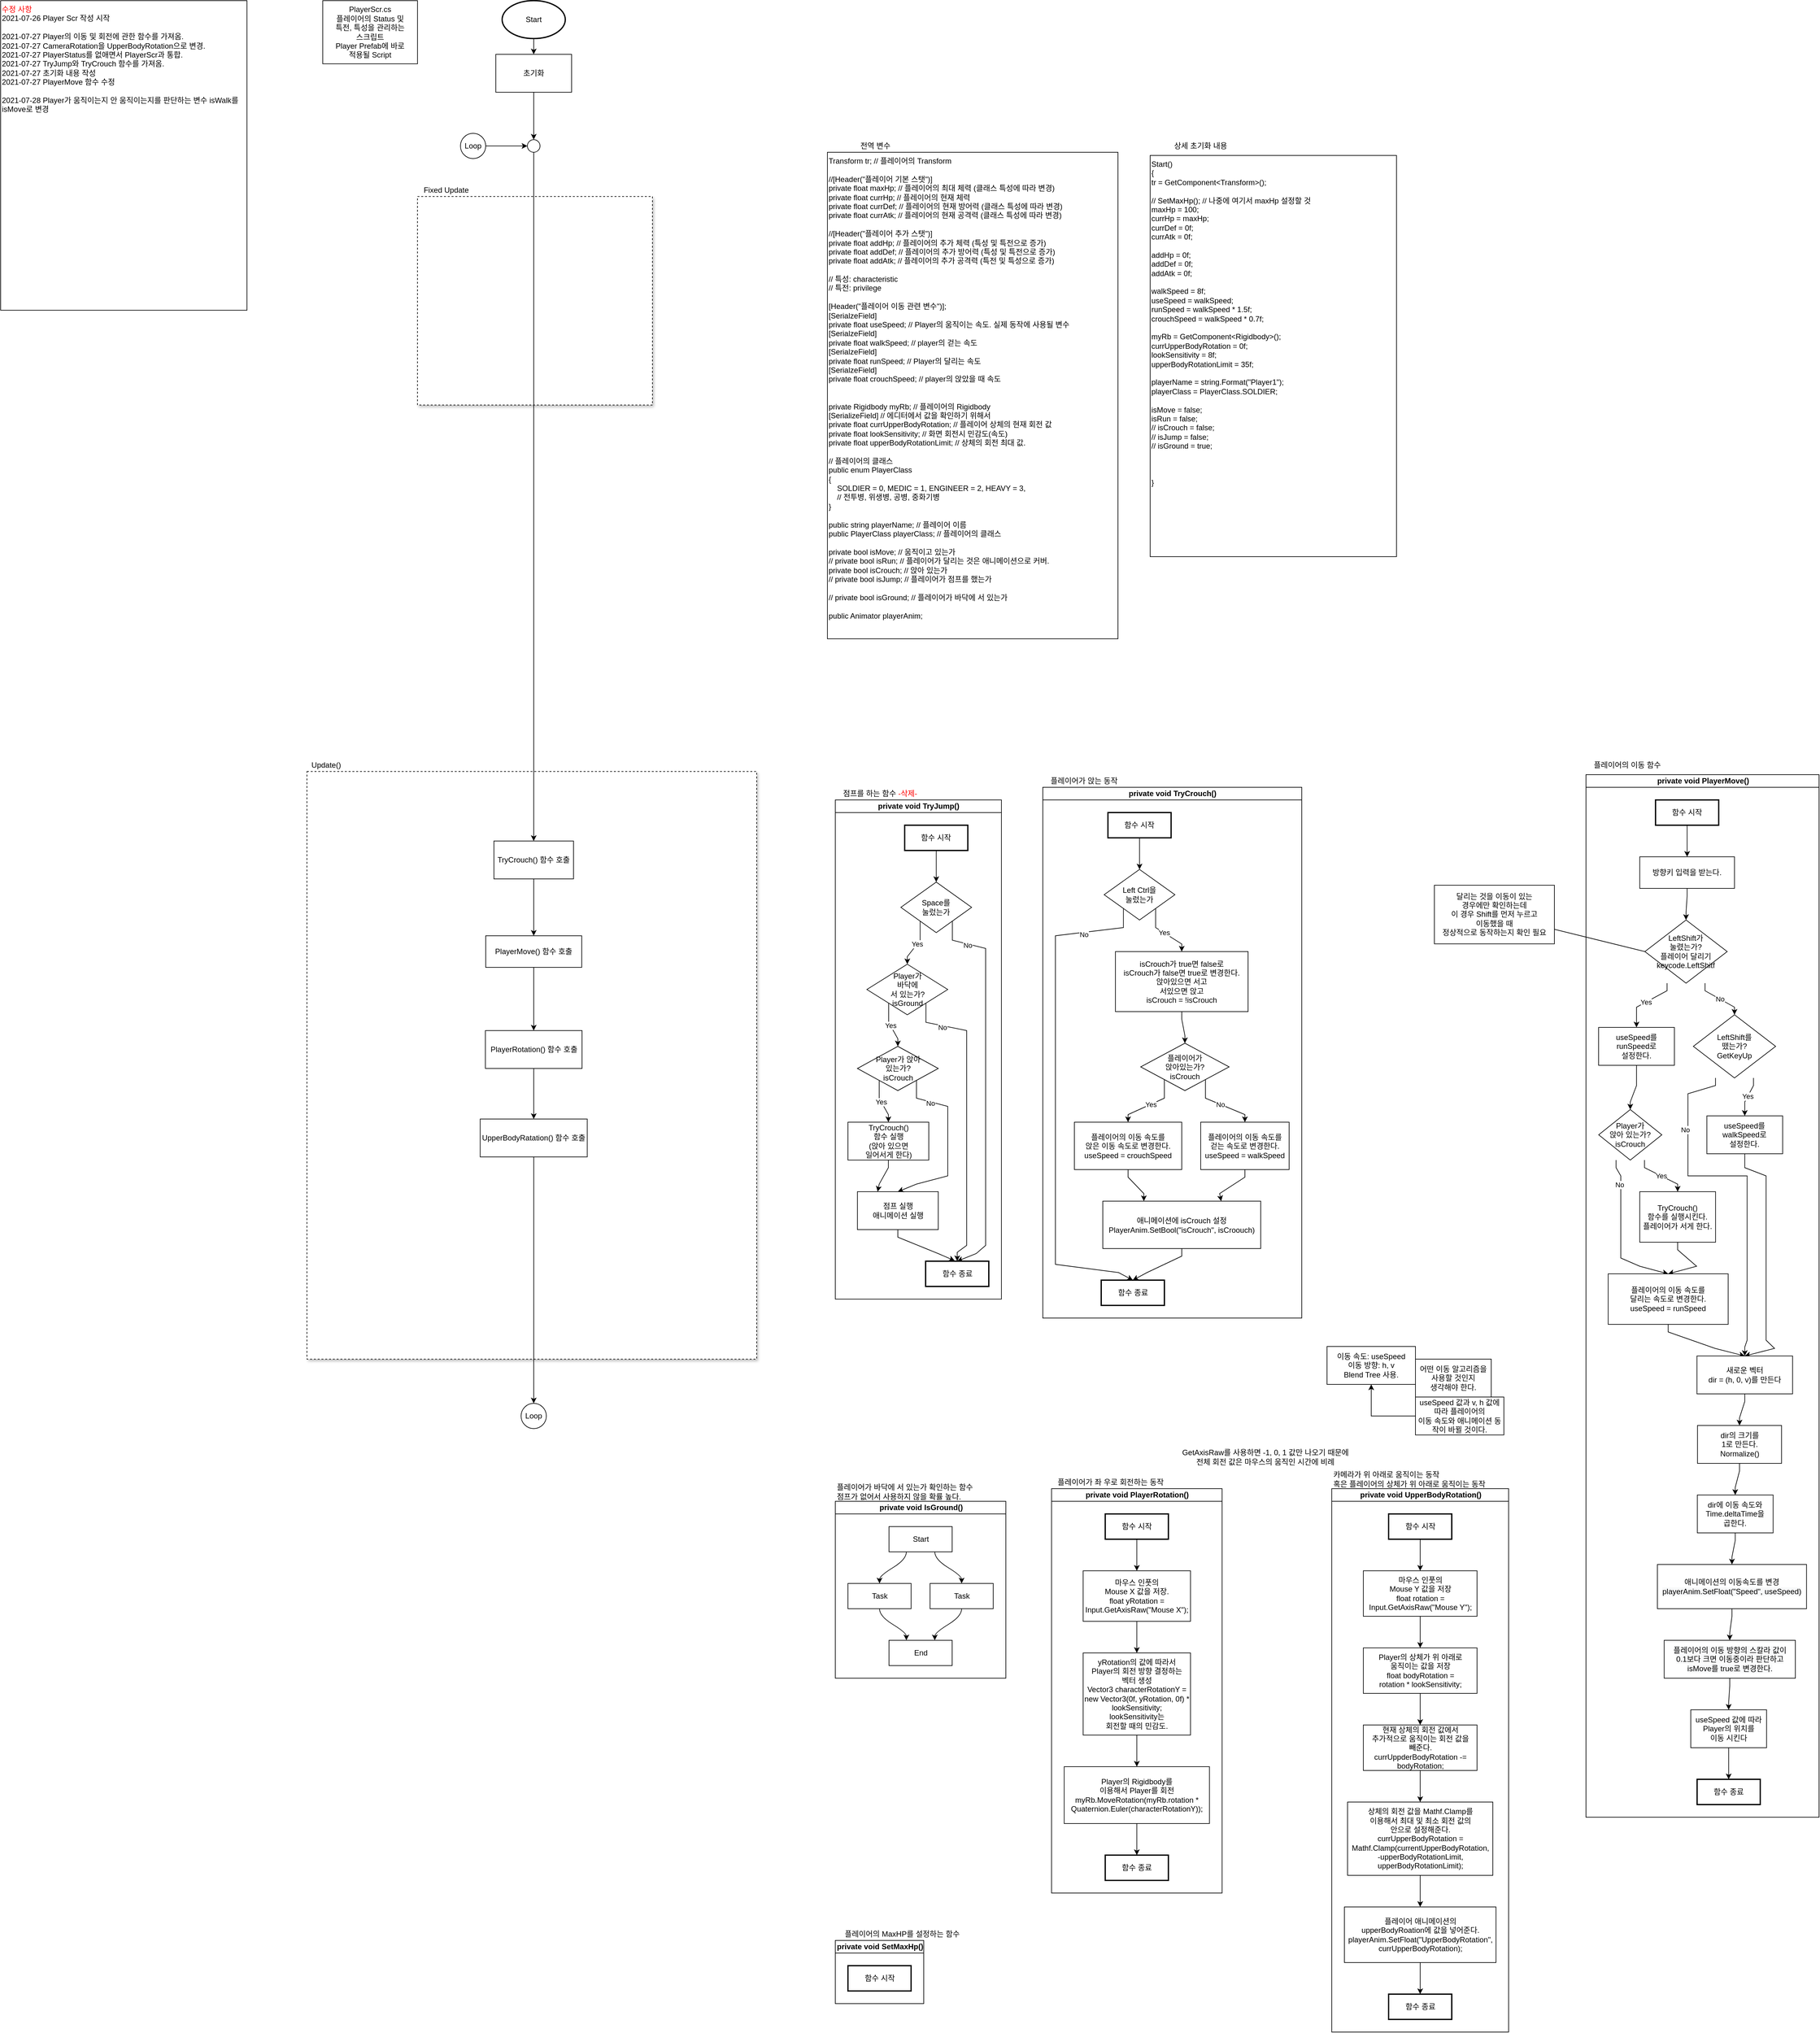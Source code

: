<mxfile version="13.9.9" type="device"><diagram id="V0F2KRrK1Pfkh-RjJhN5" name="페이지-1"><mxGraphModel dx="1732" dy="672" grid="1" gridSize="10" guides="1" tooltips="1" connect="1" arrows="1" fold="1" page="1" pageScale="1" pageWidth="827" pageHeight="1169" math="0" shadow="0"><root><mxCell id="0"/><mxCell id="1" parent="0"/><mxCell id="7qZHtQeG11-7zBUPtAtL-14" value="" style="rounded=0;whiteSpace=wrap;html=1;shadow=1;fontFamily=Helvetica;dashed=1;" parent="1" vertex="1"><mxGeometry x="55" y="1250" width="712" height="930" as="geometry"/></mxCell><mxCell id="7qZHtQeG11-7zBUPtAtL-5" value="" style="rounded=0;whiteSpace=wrap;html=1;fontFamily=Helvetica;dashed=1;shadow=1;" parent="1" vertex="1"><mxGeometry x="230" y="340" width="372" height="330" as="geometry"/></mxCell><mxCell id="lB25bxZqyWeQpfFWxxOu-1" value="" style="edgeStyle=orthogonalEdgeStyle;rounded=0;orthogonalLoop=1;jettySize=auto;html=1;" parent="1" source="lB25bxZqyWeQpfFWxxOu-2" target="lB25bxZqyWeQpfFWxxOu-3" edge="1"><mxGeometry relative="1" as="geometry"/></mxCell><mxCell id="lB25bxZqyWeQpfFWxxOu-2" value="Start" style="strokeWidth=2;html=1;shape=mxgraph.flowchart.start_1;whiteSpace=wrap;" parent="1" vertex="1"><mxGeometry x="364" y="30" width="100" height="60" as="geometry"/></mxCell><mxCell id="7qZHtQeG11-7zBUPtAtL-8" value="" style="edgeStyle=orthogonalEdgeStyle;rounded=0;orthogonalLoop=1;jettySize=auto;html=1;fontFamily=Helvetica;" parent="1" source="lB25bxZqyWeQpfFWxxOu-3" target="7qZHtQeG11-7zBUPtAtL-7" edge="1"><mxGeometry relative="1" as="geometry"/></mxCell><mxCell id="lB25bxZqyWeQpfFWxxOu-3" value="초기화" style="rounded=0;whiteSpace=wrap;html=1;" parent="1" vertex="1"><mxGeometry x="354" y="115" width="120" height="60" as="geometry"/></mxCell><mxCell id="lB25bxZqyWeQpfFWxxOu-4" value="PlayerScr.cs&lt;br&gt;플레이어의 Status 및&lt;br&gt;특전, 특성을 관리하는&lt;br&gt;스크립트&lt;br&gt;Player Prefab에 바로&lt;br&gt;적용될 Script" style="rounded=0;whiteSpace=wrap;html=1;" parent="1" vertex="1"><mxGeometry x="80" y="30" width="150" height="100" as="geometry"/></mxCell><mxCell id="lB25bxZqyWeQpfFWxxOu-6" value="&lt;span style=&quot;font-family: &amp;#34;helvetica&amp;#34;&quot;&gt;Transform tr; // 플레이어의 Transform&lt;br&gt;&lt;br&gt;//[Header(&quot;플레이어 기본 스탯&quot;)]&lt;/span&gt;&lt;br style=&quot;font-family: &amp;#34;helvetica&amp;#34;&quot;&gt;&lt;span style=&quot;font-family: &amp;#34;helvetica&amp;#34;&quot;&gt;private float maxHp; // 플레이어의 최대 체력 (클래스 특성에 따라 변경)&lt;/span&gt;&lt;br style=&quot;font-family: &amp;#34;helvetica&amp;#34;&quot;&gt;&lt;span style=&quot;font-family: &amp;#34;helvetica&amp;#34;&quot;&gt;private float currHp; // 플레이어의 현재 체력&lt;/span&gt;&lt;br style=&quot;font-family: &amp;#34;helvetica&amp;#34;&quot;&gt;&lt;span style=&quot;font-family: &amp;#34;helvetica&amp;#34;&quot;&gt;private float currDef; // 플레이어의 현재 방어력 (클래스 특성에 따라 변경)&lt;/span&gt;&lt;br style=&quot;font-family: &amp;#34;helvetica&amp;#34;&quot;&gt;&lt;span style=&quot;font-family: &amp;#34;helvetica&amp;#34;&quot;&gt;private float currAtk; // 플레이어의 현재 공격력 (클래스 특성에 따라 변경)&lt;/span&gt;&lt;br style=&quot;font-family: &amp;#34;helvetica&amp;#34;&quot;&gt;&lt;br&gt;//[Header(&quot;플레이어 추가 스탯&quot;)]&lt;br&gt;private float addHp; // 플레이어의 추가 체력 (특성 및 특전으로 증가)&lt;br&gt;private float addDef; // 플레이어의 추가 방어력 (특성 및 특전으로 증가)&lt;br&gt;private float addAtk; // 플레이어의 추가 공격력 (특전 및 특성으로 증가)&lt;br&gt;&lt;br&gt;// 특성: characteristic&lt;br&gt;// 특전: privilege&lt;br&gt;&lt;br&gt;[Header(&quot;플레이어 이동 관련 변수&quot;)];&lt;br&gt;[SerialzeField]&lt;br&gt;private float useSpeed; // Player의 움직이는 속도. 실제 동작에 사용될 변수&lt;br&gt;[SerialzeField]&lt;br&gt;private float walkSpeed; // player의 걷는 속도&lt;br&gt;[SerialzeField]&lt;br&gt;private float runSpeed; // Player의 달리는 속도&lt;br&gt;[SerialzeField]&lt;br&gt;private float crouchSpeed; // player의 앉았을 때 속도&lt;br&gt;&lt;br&gt;&lt;br&gt;private Rigidbody myRb; // 플레이어의 Rigidbody&lt;br&gt;[SerializeField] // 에디터에서 값을 확인하기 위해서&lt;br&gt;private float currUpperBodyRotation; // 플레이어 상체의 현재&amp;nbsp;회전 값&lt;br&gt;private float lookSensitivity; // 화면 회전시 민감도(속도)&lt;br&gt;&lt;span style=&quot;text-align: center&quot;&gt;private float upperBodyRotationLimit; // 상체의 회전 최대 값.&lt;/span&gt;&lt;br&gt;&lt;br&gt;// 플레이어의 클래스&lt;br&gt;public enum PlayerClass&lt;br&gt;{&lt;br&gt;&amp;nbsp; &amp;nbsp; SOLDIER = 0, MEDIC = 1, ENGINEER = 2, HEAVY = 3,&lt;br&gt;&amp;nbsp; &amp;nbsp; // 전투병, 위생병, 공병, 중화기병&lt;br&gt;}&lt;br&gt;&lt;br&gt;public string playerName; // 플레이어 이름&lt;br&gt;public PlayerClass playerClass; // 플레이어의 클래스&lt;br&gt;&lt;br&gt;private bool isMove; // 움직이고 있는가&lt;br&gt;// private bool isRun; // 플레이어가 달리는 것은 애니메이션으로 커버.&lt;br&gt;private bool isCrouch; // 앉아 있는가&lt;br&gt;// private bool isJump; // 플레이어가 점프를 했는가&lt;br&gt;&lt;br&gt;// private bool isGround; // 플레이어가 바닥에 서 있는가&lt;br&gt;&lt;br&gt;public Animator playerAnim;" style="rounded=0;whiteSpace=wrap;html=1;align=left;verticalAlign=top;" parent="1" vertex="1"><mxGeometry x="879" y="270" width="460" height="770" as="geometry"/></mxCell><mxCell id="lB25bxZqyWeQpfFWxxOu-7" value="전역 변수" style="text;html=1;strokeColor=none;fillColor=none;align=center;verticalAlign=middle;whiteSpace=wrap;rounded=0;" parent="1" vertex="1"><mxGeometry x="880" y="250" width="150" height="20" as="geometry"/></mxCell><mxCell id="lB25bxZqyWeQpfFWxxOu-8" value="Start()&lt;br&gt;{&lt;br&gt;tr = GetComponent&amp;lt;Transform&amp;gt;();&lt;br&gt;&lt;br&gt;// SetMaxHp(); // 나중에 여기서 maxHp 설정할 것&lt;br&gt;maxHp = 100;&lt;br&gt;currHp = maxHp;&lt;br&gt;currDef = 0f;&lt;br&gt;currAtk = 0f;&lt;br&gt;&lt;br&gt;addHp = 0f;&lt;br&gt;addDef = 0f;&lt;br&gt;addAtk = 0f;&lt;br&gt;&lt;br&gt;walkSpeed = 8f;&lt;br&gt;useSpeed = walkSpeed;&lt;br&gt;runSpeed = walkSpeed * 1.5f;&lt;br&gt;crouchSpeed = walkSpeed * 0.7f;&lt;br&gt;&lt;br&gt;myRb = GetComponent&amp;lt;Rigidbody&amp;gt;();&lt;br&gt;currUpperBodyRotation = 0f;&lt;br&gt;lookSensitivity = 8f;&lt;br&gt;upperBodyRotationLimit = 35f;&lt;br&gt;&lt;br&gt;playerName = string.Format(&quot;Player1&quot;);&lt;br&gt;playerClass = PlayerClass.SOLDIER;&lt;br&gt;&lt;br&gt;isMove = false;&lt;br&gt;isRun = false;&lt;br&gt;// isCrouch = false;&lt;br&gt;// isJump = false;&lt;br&gt;// isGround = true;&lt;br&gt;&lt;br&gt;&lt;br&gt;&lt;br&gt;}" style="rounded=0;whiteSpace=wrap;html=1;align=left;verticalAlign=top;" parent="1" vertex="1"><mxGeometry x="1390" y="275" width="390" height="635" as="geometry"/></mxCell><mxCell id="lB25bxZqyWeQpfFWxxOu-9" value="상세 초기화 내용" style="text;html=1;strokeColor=none;fillColor=none;align=center;verticalAlign=middle;whiteSpace=wrap;rounded=0;" parent="1" vertex="1"><mxGeometry x="1390" y="250" width="160" height="20" as="geometry"/></mxCell><mxCell id="gIxmjfL-Lif10dy3qZAR-3" value="private void PlayerMove()" style="swimlane;html=1;startSize=20;horizontal=1;childLayout=flowLayout;flowOrientation=north;resizable=0;interRankCellSpacing=50;containerType=tree;shadow=0;" parent="1" vertex="1"><mxGeometry x="2080" y="1255" width="369" height="1650" as="geometry"/></mxCell><mxCell id="3bIdBb9hjemFx2wWvx5p-3" style="edgeStyle=orthogonalEdgeStyle;rounded=0;orthogonalLoop=1;jettySize=auto;html=1;entryX=0.5;entryY=0;entryDx=0;entryDy=0;noEdgeStyle=1;orthogonal=1;" edge="1" parent="gIxmjfL-Lif10dy3qZAR-3" source="gIxmjfL-Lif10dy3qZAR-5" target="3bIdBb9hjemFx2wWvx5p-4"><mxGeometry relative="1" as="geometry"><Array as="points"><mxPoint x="160.13" y="92"/><mxPoint x="160.13" y="118"/></Array></mxGeometry></mxCell><mxCell id="gIxmjfL-Lif10dy3qZAR-5" value="함수 시작" style="strokeWidth=2;whiteSpace=wrap;html=1;" parent="gIxmjfL-Lif10dy3qZAR-3" vertex="1"><mxGeometry x="110.13" y="40" width="100" height="40" as="geometry"/></mxCell><mxCell id="gIxmjfL-Lif10dy3qZAR-10" value="LeftShift가&lt;br&gt;눌렸는가?&lt;br&gt;플레이어 달리기&lt;br&gt;keycode.LeftShitf" style="html=1;shape=mxgraph.flowchart.decision;whiteSpace=wrap;align=center;" parent="gIxmjfL-Lif10dy3qZAR-3" vertex="1"><mxGeometry x="93.29" y="230" width="130.26" height="100" as="geometry"/></mxCell><mxCell id="gIxmjfL-Lif10dy3qZAR-15" style="edgeStyle=orthogonalEdgeStyle;rounded=0;orthogonalLoop=1;jettySize=auto;html=1;entryX=0.5;entryY=0;entryDx=0;entryDy=0;noEdgeStyle=1;orthogonal=1;" parent="gIxmjfL-Lif10dy3qZAR-3" source="gIxmjfL-Lif10dy3qZAR-16" target="gIxmjfL-Lif10dy3qZAR-17" edge="1"><mxGeometry relative="1" as="geometry"><Array as="points"><mxPoint x="225.906" y="1552"/><mxPoint x="225.906" y="1578"/></Array></mxGeometry></mxCell><mxCell id="gIxmjfL-Lif10dy3qZAR-16" value="useSpeed 값에 따라&lt;br&gt;Player의 위치를&lt;br&gt;이동 시킨다" style="rounded=0;whiteSpace=wrap;html=1;align=center;" parent="gIxmjfL-Lif10dy3qZAR-3" vertex="1"><mxGeometry x="165.906" y="1480" width="120" height="60" as="geometry"/></mxCell><mxCell id="gIxmjfL-Lif10dy3qZAR-17" value="함수 종료" style="strokeWidth=2;whiteSpace=wrap;html=1;" parent="gIxmjfL-Lif10dy3qZAR-3" vertex="1"><mxGeometry x="175.906" y="1590" width="100" height="40" as="geometry"/></mxCell><mxCell id="gIxmjfL-Lif10dy3qZAR-18" value="Yes" style="edgeStyle=orthogonalEdgeStyle;rounded=0;orthogonalLoop=1;jettySize=auto;html=1;entryX=0.5;entryY=0;entryDx=0;entryDy=0;noEdgeStyle=1;orthogonal=1;" parent="gIxmjfL-Lif10dy3qZAR-3" source="gIxmjfL-Lif10dy3qZAR-10" target="7qZHtQeG11-7zBUPtAtL-89" edge="1"><mxGeometry relative="1" as="geometry"><mxPoint x="4278.561" y="5965" as="sourcePoint"/><Array as="points"><mxPoint x="128.355" y="342"/><mxPoint x="80" y="368"/></Array></mxGeometry></mxCell><mxCell id="gIxmjfL-Lif10dy3qZAR-19" value="No" style="edgeStyle=orthogonalEdgeStyle;rounded=0;orthogonalLoop=1;jettySize=auto;html=1;entryX=0.5;entryY=0;entryDx=0;entryDy=0;noEdgeStyle=1;orthogonal=1;" parent="gIxmjfL-Lif10dy3qZAR-3" source="gIxmjfL-Lif10dy3qZAR-20" target="gIxmjfL-Lif10dy3qZAR-25" edge="1"><mxGeometry x="-0.648" y="-2" relative="1" as="geometry"><Array as="points"><mxPoint x="47.63" y="622"/><mxPoint x="55.13" y="635"/><mxPoint x="55.13" y="765"/><mxPoint x="85.13" y="778"/></Array><mxPoint as="offset"/></mxGeometry></mxCell><mxCell id="gIxmjfL-Lif10dy3qZAR-20" value="Player가&lt;br&gt;앉아 있는가?&lt;br&gt;isCrouch" style="html=1;shape=mxgraph.flowchart.decision;whiteSpace=wrap;align=center;" parent="gIxmjfL-Lif10dy3qZAR-3" vertex="1"><mxGeometry x="20.13" y="530" width="100" height="80" as="geometry"/></mxCell><mxCell id="gIxmjfL-Lif10dy3qZAR-21" value="Yes" style="edgeStyle=orthogonalEdgeStyle;rounded=0;orthogonalLoop=1;jettySize=auto;html=1;entryX=0.5;entryY=0;entryDx=0;entryDy=0;entryPerimeter=0;noEdgeStyle=1;orthogonal=1;" parent="gIxmjfL-Lif10dy3qZAR-3" source="gIxmjfL-Lif10dy3qZAR-20" target="gIxmjfL-Lif10dy3qZAR-23" edge="1"><mxGeometry relative="1" as="geometry"><mxPoint x="4303.561" y="6015" as="sourcePoint"/><Array as="points"><mxPoint x="92.63" y="622"/><mxPoint x="145.13" y="648"/></Array></mxGeometry></mxCell><mxCell id="gIxmjfL-Lif10dy3qZAR-22" style="edgeStyle=orthogonalEdgeStyle;rounded=0;orthogonalLoop=1;jettySize=auto;html=1;entryX=0.5;entryY=0;entryDx=0;entryDy=0;noEdgeStyle=1;orthogonal=1;" parent="gIxmjfL-Lif10dy3qZAR-3" source="gIxmjfL-Lif10dy3qZAR-23" target="gIxmjfL-Lif10dy3qZAR-25" edge="1"><mxGeometry relative="1" as="geometry"><Array as="points"><mxPoint x="145.13" y="752"/><mxPoint x="175.13" y="778"/></Array></mxGeometry></mxCell><mxCell id="gIxmjfL-Lif10dy3qZAR-23" value="TryCrouch()&lt;br&gt;함수를 실행시킨다.&lt;br&gt;플레이어가 서게 한다." style="rounded=0;whiteSpace=wrap;html=1;fontFamily=Helvetica;fontSize=12;fontColor=#000000;align=center;strokeColor=#000000;fillColor=#ffffff;" parent="gIxmjfL-Lif10dy3qZAR-3" vertex="1"><mxGeometry x="85.13" y="660" width="120" height="80" as="geometry"/></mxCell><mxCell id="gIxmjfL-Lif10dy3qZAR-24" style="edgeStyle=orthogonalEdgeStyle;rounded=0;orthogonalLoop=1;jettySize=auto;html=1;entryX=0.5;entryY=0;entryDx=0;entryDy=0;noEdgeStyle=1;orthogonal=1;" parent="gIxmjfL-Lif10dy3qZAR-3" source="gIxmjfL-Lif10dy3qZAR-25" target="3bIdBb9hjemFx2wWvx5p-8" edge="1"><mxGeometry relative="1" as="geometry"><Array as="points"><mxPoint x="130.13" y="882"/><mxPoint x="204.263" y="908"/></Array></mxGeometry></mxCell><mxCell id="gIxmjfL-Lif10dy3qZAR-25" value="플레이어의 이동 속도를&lt;br&gt;달리는 속도로 변경한다.&lt;br&gt;useSpeed = runSpeed" style="rounded=0;whiteSpace=wrap;html=1;fontFamily=Helvetica;fontSize=12;fontColor=#000000;align=center;strokeColor=#000000;fillColor=#ffffff;" parent="gIxmjfL-Lif10dy3qZAR-3" vertex="1"><mxGeometry x="35.13" y="790" width="190" height="80" as="geometry"/></mxCell><mxCell id="gIxmjfL-Lif10dy3qZAR-29" style="edgeStyle=orthogonalEdgeStyle;rounded=0;orthogonalLoop=1;jettySize=auto;html=1;entryX=0.5;entryY=0;entryDx=0;entryDy=0;noEdgeStyle=1;orthogonal=1;" parent="gIxmjfL-Lif10dy3qZAR-3" source="gIxmjfL-Lif10dy3qZAR-30" target="3bIdBb9hjemFx2wWvx5p-6" edge="1"><mxGeometry relative="1" as="geometry"><Array as="points"><mxPoint x="231.124" y="1332"/><mxPoint x="227.646" y="1358"/></Array></mxGeometry></mxCell><mxCell id="gIxmjfL-Lif10dy3qZAR-30" value="애니메이션의 이동속도를 변경&lt;br&gt;&lt;span style=&quot;color: rgb(0 , 0 , 0) ; font-family: &amp;#34;helvetica&amp;#34; ; font-size: 12px ; font-style: normal ; font-weight: 400 ; letter-spacing: normal ; text-align: center ; text-indent: 0px ; text-transform: none ; word-spacing: 0px ; background-color: rgb(248 , 249 , 250) ; display: inline ; float: none&quot;&gt;playerAnim.SetFloat(&quot;Speed&quot;, useSpeed)&lt;/span&gt;" style="rounded=0;whiteSpace=wrap;html=1;fontFamily=Helvetica;fontSize=12;fontColor=#000000;align=center;strokeColor=#000000;fillColor=#ffffff;" parent="gIxmjfL-Lif10dy3qZAR-3" vertex="1"><mxGeometry x="113.064" y="1250" width="236.12" height="70" as="geometry"/></mxCell><mxCell id="7qZHtQeG11-7zBUPtAtL-90" style="edgeStyle=orthogonalEdgeStyle;rounded=0;orthogonalLoop=1;jettySize=auto;html=1;entryX=0.5;entryY=0;entryDx=0;entryDy=0;entryPerimeter=0;fontFamily=Helvetica;noEdgeStyle=1;orthogonal=1;" parent="gIxmjfL-Lif10dy3qZAR-3" source="7qZHtQeG11-7zBUPtAtL-89" target="gIxmjfL-Lif10dy3qZAR-20" edge="1"><mxGeometry relative="1" as="geometry"><Array as="points"><mxPoint x="80" y="492"/><mxPoint x="70.13" y="518"/></Array></mxGeometry></mxCell><mxCell id="7qZHtQeG11-7zBUPtAtL-89" value="useSpeed를 runSpeed로&lt;br&gt;설정한다." style="rounded=0;whiteSpace=wrap;html=1;shadow=0;fontFamily=Helvetica;align=center;" parent="gIxmjfL-Lif10dy3qZAR-3" vertex="1"><mxGeometry x="20" y="400" width="120" height="60" as="geometry"/></mxCell><mxCell id="7qZHtQeG11-7zBUPtAtL-92" value="No" style="edgeStyle=orthogonalEdgeStyle;rounded=0;orthogonalLoop=1;jettySize=auto;html=1;entryX=0.5;entryY=0;entryDx=0;entryDy=0;entryPerimeter=0;noEdgeStyle=1;orthogonal=1;" parent="gIxmjfL-Lif10dy3qZAR-3" source="gIxmjfL-Lif10dy3qZAR-10" target="7qZHtQeG11-7zBUPtAtL-93" edge="1"><mxGeometry relative="1" as="geometry"><Array as="points"><mxPoint x="188.485" y="342"/><mxPoint x="235.13" y="368"/></Array><mxPoint x="2948.125" y="3010" as="sourcePoint"/></mxGeometry></mxCell><mxCell id="7qZHtQeG11-7zBUPtAtL-97" value="No" style="edgeStyle=orthogonalEdgeStyle;rounded=0;orthogonalLoop=1;jettySize=auto;html=1;fontFamily=Helvetica;noEdgeStyle=1;orthogonal=1;entryX=0.5;entryY=0;entryDx=0;entryDy=0;" parent="gIxmjfL-Lif10dy3qZAR-3" source="7qZHtQeG11-7zBUPtAtL-93" target="3bIdBb9hjemFx2wWvx5p-8" edge="1"><mxGeometry x="-0.594" y="-4" relative="1" as="geometry"><Array as="points"><mxPoint x="205.065" y="492"/><mxPoint x="161.38" y="505"/><mxPoint x="161.38" y="635"/><mxPoint x="255.13" y="635"/><mxPoint x="255.13" y="765"/><mxPoint x="255.13" y="765"/><mxPoint x="255.13" y="895"/><mxPoint x="251.397" y="906"/></Array><mxPoint as="offset"/><mxPoint x="757.584" y="478" as="targetPoint"/></mxGeometry></mxCell><mxCell id="7qZHtQeG11-7zBUPtAtL-93" value="LeftShift를&lt;br&gt;뗐는가?&lt;br&gt;GetKeyUp" style="html=1;shape=mxgraph.flowchart.decision;whiteSpace=wrap;align=center;" parent="gIxmjfL-Lif10dy3qZAR-3" vertex="1"><mxGeometry x="170" y="380" width="130.26" height="100" as="geometry"/></mxCell><mxCell id="7qZHtQeG11-7zBUPtAtL-96" style="edgeStyle=orthogonalEdgeStyle;rounded=0;orthogonalLoop=1;jettySize=auto;html=1;entryX=0.5;entryY=0;entryDx=0;entryDy=0;fontFamily=Helvetica;noEdgeStyle=1;orthogonal=1;" parent="gIxmjfL-Lif10dy3qZAR-3" source="7qZHtQeG11-7zBUPtAtL-94" target="3bIdBb9hjemFx2wWvx5p-8" edge="1"><mxGeometry relative="1" as="geometry"><Array as="points"><mxPoint x="251.38" y="622"/><mxPoint x="285.13" y="635"/><mxPoint x="285.13" y="765"/><mxPoint x="285.13" y="765"/><mxPoint x="285.13" y="895"/><mxPoint x="298.53" y="908"/></Array></mxGeometry></mxCell><mxCell id="7qZHtQeG11-7zBUPtAtL-94" value="useSpeed를 walkSpeed로&lt;br&gt;설정한다." style="rounded=0;whiteSpace=wrap;html=1;shadow=0;fontFamily=Helvetica;align=center;" parent="gIxmjfL-Lif10dy3qZAR-3" vertex="1"><mxGeometry x="191.38" y="540" width="120" height="60" as="geometry"/></mxCell><mxCell id="7qZHtQeG11-7zBUPtAtL-95" value="Yes" style="edgeStyle=orthogonalEdgeStyle;rounded=0;orthogonalLoop=1;jettySize=auto;html=1;entryX=0.5;entryY=0;entryDx=0;entryDy=0;noEdgeStyle=1;orthogonal=1;" parent="gIxmjfL-Lif10dy3qZAR-3" source="7qZHtQeG11-7zBUPtAtL-93" target="7qZHtQeG11-7zBUPtAtL-94" edge="1"><mxGeometry relative="1" as="geometry"><Array as="points"><mxPoint x="265.195" y="492"/><mxPoint x="251.38" y="518"/></Array><mxPoint x="1065.038" y="1880" as="sourcePoint"/><mxPoint x="1087.584" y="1950" as="targetPoint"/></mxGeometry></mxCell><mxCell id="3bIdBb9hjemFx2wWvx5p-5" style="edgeStyle=orthogonalEdgeStyle;rounded=0;orthogonalLoop=1;jettySize=auto;html=1;entryX=0.5;entryY=0;entryDx=0;entryDy=0;entryPerimeter=0;noEdgeStyle=1;orthogonal=1;" edge="1" parent="gIxmjfL-Lif10dy3qZAR-3" source="3bIdBb9hjemFx2wWvx5p-4" target="gIxmjfL-Lif10dy3qZAR-10"><mxGeometry relative="1" as="geometry"><Array as="points"><mxPoint x="160.13" y="192"/><mxPoint x="158.42" y="218"/></Array></mxGeometry></mxCell><mxCell id="3bIdBb9hjemFx2wWvx5p-4" value="방향키 입력을 받는다." style="whiteSpace=wrap;html=1;" vertex="1" parent="gIxmjfL-Lif10dy3qZAR-3"><mxGeometry x="85.13" y="130" width="150" height="50" as="geometry"/></mxCell><mxCell id="3bIdBb9hjemFx2wWvx5p-7" style="edgeStyle=orthogonalEdgeStyle;rounded=0;orthogonalLoop=1;jettySize=auto;html=1;entryX=0.5;entryY=0;entryDx=0;entryDy=0;noEdgeStyle=1;orthogonal=1;" edge="1" parent="gIxmjfL-Lif10dy3qZAR-3" source="3bIdBb9hjemFx2wWvx5p-6" target="gIxmjfL-Lif10dy3qZAR-16"><mxGeometry relative="1" as="geometry"><Array as="points"><mxPoint x="227.646" y="1442"/><mxPoint x="225.906" y="1468"/></Array></mxGeometry></mxCell><mxCell id="3bIdBb9hjemFx2wWvx5p-6" value="&lt;span style=&quot;color: rgb(0 , 0 , 0) ; font-family: &amp;#34;helvetica&amp;#34; ; font-size: 12px ; font-style: normal ; font-weight: 400 ; letter-spacing: normal ; text-align: center ; text-indent: 0px ; text-transform: none ; word-spacing: 0px ; background-color: rgb(248 , 249 , 250) ; display: inline ; float: none&quot;&gt;플레이어의 이동 방향의 스칼라 값이&lt;br&gt;0.1보다 크면 이동중이라 판단하고&lt;br&gt;isMove를 true로 변경한다.&lt;/span&gt;" style="whiteSpace=wrap;html=1;" vertex="1" parent="gIxmjfL-Lif10dy3qZAR-3"><mxGeometry x="123.821" y="1370" width="207.65" height="60" as="geometry"/></mxCell><mxCell id="3bIdBb9hjemFx2wWvx5p-8" value="새로운 벡터&lt;br&gt;dir = (h, 0, v)를 만든다" style="whiteSpace=wrap;html=1;" vertex="1" parent="gIxmjfL-Lif10dy3qZAR-3"><mxGeometry x="175.697" y="920" width="151.4" height="60" as="geometry"/></mxCell><mxCell id="3bIdBb9hjemFx2wWvx5p-9" value="dir의 크기를&lt;br&gt;1로 만든다.&lt;br&gt;Normalize()" style="whiteSpace=wrap;html=1;" vertex="1" parent="gIxmjfL-Lif10dy3qZAR-3"><mxGeometry x="176.54" y="1030" width="133.09" height="60" as="geometry"/></mxCell><mxCell id="3bIdBb9hjemFx2wWvx5p-11" style="edgeStyle=orthogonalEdgeStyle;rounded=0;orthogonalLoop=1;jettySize=auto;html=1;entryX=0.5;entryY=0;entryDx=0;entryDy=0;noEdgeStyle=1;orthogonal=1;" edge="1" parent="gIxmjfL-Lif10dy3qZAR-3" source="3bIdBb9hjemFx2wWvx5p-8" target="3bIdBb9hjemFx2wWvx5p-9"><mxGeometry relative="1" as="geometry"><Array as="points"><mxPoint x="251.397" y="992"/><mxPoint x="243.085" y="1018"/></Array></mxGeometry></mxCell><mxCell id="3bIdBb9hjemFx2wWvx5p-15" style="edgeStyle=orthogonalEdgeStyle;rounded=0;orthogonalLoop=1;jettySize=auto;html=1;entryX=0.5;entryY=0;entryDx=0;entryDy=0;noEdgeStyle=1;orthogonal=1;" edge="1" parent="gIxmjfL-Lif10dy3qZAR-3" source="3bIdBb9hjemFx2wWvx5p-10" target="gIxmjfL-Lif10dy3qZAR-30"><mxGeometry relative="1" as="geometry"><Array as="points"><mxPoint x="236.299" y="1212"/><mxPoint x="231.124" y="1238"/></Array></mxGeometry></mxCell><mxCell id="3bIdBb9hjemFx2wWvx5p-10" value="dir에 이동 속도와&lt;br&gt;Time.deltaTime을&lt;br&gt;곱한다." style="whiteSpace=wrap;html=1;" vertex="1" parent="gIxmjfL-Lif10dy3qZAR-3"><mxGeometry x="176.299" y="1140" width="120" height="60" as="geometry"/></mxCell><mxCell id="3bIdBb9hjemFx2wWvx5p-12" style="edgeStyle=orthogonalEdgeStyle;rounded=0;orthogonalLoop=1;jettySize=auto;html=1;entryX=0.5;entryY=0;entryDx=0;entryDy=0;noEdgeStyle=1;orthogonal=1;" edge="1" parent="gIxmjfL-Lif10dy3qZAR-3" source="3bIdBb9hjemFx2wWvx5p-9" target="3bIdBb9hjemFx2wWvx5p-10"><mxGeometry relative="1" as="geometry"><Array as="points"><mxPoint x="243.085" y="1102"/><mxPoint x="236.299" y="1128"/></Array></mxGeometry></mxCell><mxCell id="gIxmjfL-Lif10dy3qZAR-31" value="어떤 이동 알고리즘을&lt;br&gt;사용할 것인지&lt;br&gt;생각해야 한다." style="rounded=0;whiteSpace=wrap;html=1;" parent="1" vertex="1"><mxGeometry x="1810" y="2180" width="120" height="60" as="geometry"/></mxCell><mxCell id="gIxmjfL-Lif10dy3qZAR-32" value="" style="edgeStyle=orthogonalEdgeStyle;rounded=0;orthogonalLoop=1;jettySize=auto;html=1;exitX=0;exitY=0.5;exitDx=0;exitDy=0;" parent="1" source="gIxmjfL-Lif10dy3qZAR-33" target="gIxmjfL-Lif10dy3qZAR-34" edge="1"><mxGeometry relative="1" as="geometry"/></mxCell><mxCell id="gIxmjfL-Lif10dy3qZAR-33" value="useSpeed 값과 v, h 값에 따라 플레이어의&lt;br&gt;이동 속도와 애니메이션 동작이 바뀔 것이다." style="rounded=0;whiteSpace=wrap;html=1;" parent="1" vertex="1"><mxGeometry x="1810" y="2240" width="140" height="60" as="geometry"/></mxCell><mxCell id="gIxmjfL-Lif10dy3qZAR-34" value="이동 속도: useSpeed&lt;br&gt;이동 방향: h, v&lt;br&gt;Blend Tree 사용." style="rounded=0;whiteSpace=wrap;html=1;" parent="1" vertex="1"><mxGeometry x="1670" y="2160" width="140" height="60" as="geometry"/></mxCell><mxCell id="gIxmjfL-Lif10dy3qZAR-35" value="플레이어의 이동 함수" style="text;html=1;align=center;verticalAlign=middle;resizable=0;points=[];autosize=1;" parent="1" vertex="1"><mxGeometry x="2080" y="1230" width="130" height="20" as="geometry"/></mxCell><mxCell id="gIxmjfL-Lif10dy3qZAR-36" value="private void PlayerRotation()" style="swimlane;html=1;startSize=20;horizontal=1;childLayout=flowLayout;flowOrientation=north;resizable=0;interRankCellSpacing=50;containerType=tree;shadow=0;" parent="1" vertex="1"><mxGeometry x="1233.85" y="2385" width="270" height="640" as="geometry"/></mxCell><mxCell id="gIxmjfL-Lif10dy3qZAR-37" value="함수 시작" style="strokeWidth=2;whiteSpace=wrap;html=1;" parent="gIxmjfL-Lif10dy3qZAR-36" vertex="1"><mxGeometry x="85" y="40" width="100" height="40" as="geometry"/></mxCell><mxCell id="gIxmjfL-Lif10dy3qZAR-38" value="" style="edgeStyle=orthogonalEdgeStyle;rounded=0;orthogonalLoop=1;jettySize=auto;html=1;noEdgeStyle=1;orthogonal=1;" parent="gIxmjfL-Lif10dy3qZAR-36" source="gIxmjfL-Lif10dy3qZAR-37" target="gIxmjfL-Lif10dy3qZAR-39" edge="1"><mxGeometry relative="1" as="geometry"><Array as="points"><mxPoint x="135" y="92"/><mxPoint x="135" y="118"/></Array></mxGeometry></mxCell><mxCell id="gIxmjfL-Lif10dy3qZAR-39" value="마우스 인풋의&lt;br&gt;Mouse X 값을 저장.&lt;br&gt;float yRotation = Input.GetAxisRaw(&quot;Mouse X&quot;);" style="whiteSpace=wrap;html=1;" parent="gIxmjfL-Lif10dy3qZAR-36" vertex="1"><mxGeometry x="50" y="130" width="170" height="80" as="geometry"/></mxCell><mxCell id="gIxmjfL-Lif10dy3qZAR-40" value="함수 종료" style="strokeWidth=2;whiteSpace=wrap;html=1;" parent="gIxmjfL-Lif10dy3qZAR-36" vertex="1"><mxGeometry x="85" y="580" width="100" height="40" as="geometry"/></mxCell><mxCell id="gIxmjfL-Lif10dy3qZAR-41" value="" style="edgeStyle=orthogonalEdgeStyle;rounded=0;orthogonalLoop=1;jettySize=auto;html=1;noEdgeStyle=1;orthogonal=1;" parent="gIxmjfL-Lif10dy3qZAR-36" source="gIxmjfL-Lif10dy3qZAR-39" target="gIxmjfL-Lif10dy3qZAR-42" edge="1"><mxGeometry relative="1" as="geometry"><mxPoint x="1479.85" y="2785" as="sourcePoint"/><Array as="points"><mxPoint x="135" y="222"/><mxPoint x="135" y="248"/></Array></mxGeometry></mxCell><mxCell id="gIxmjfL-Lif10dy3qZAR-42" value="yRotation의 값에 따라서&lt;br&gt;Player의 회전 방향 결정하는&lt;br&gt;벡터 생성&lt;br&gt;Vector3 characterRotationY = new Vector3(0f, yRotation, 0f) * lookSensitivity;&lt;br&gt;lookSensitivity는&lt;br&gt;회전할 때의 민감도." style="whiteSpace=wrap;html=1;" parent="gIxmjfL-Lif10dy3qZAR-36" vertex="1"><mxGeometry x="50" y="260" width="170" height="130" as="geometry"/></mxCell><mxCell id="gIxmjfL-Lif10dy3qZAR-43" value="" style="edgeStyle=orthogonalEdgeStyle;rounded=0;orthogonalLoop=1;jettySize=auto;html=1;noEdgeStyle=1;orthogonal=1;" parent="gIxmjfL-Lif10dy3qZAR-36" source="gIxmjfL-Lif10dy3qZAR-42" target="gIxmjfL-Lif10dy3qZAR-45" edge="1"><mxGeometry relative="1" as="geometry"><mxPoint x="1439.85" y="2865" as="sourcePoint"/><Array as="points"><mxPoint x="135" y="402"/><mxPoint x="135" y="428"/></Array></mxGeometry></mxCell><mxCell id="gIxmjfL-Lif10dy3qZAR-44" style="edgeStyle=orthogonalEdgeStyle;rounded=0;orthogonalLoop=1;jettySize=auto;html=1;entryX=0.5;entryY=0;entryDx=0;entryDy=0;noEdgeStyle=1;orthogonal=1;" parent="gIxmjfL-Lif10dy3qZAR-36" source="gIxmjfL-Lif10dy3qZAR-45" target="gIxmjfL-Lif10dy3qZAR-40" edge="1"><mxGeometry relative="1" as="geometry"><Array as="points"><mxPoint x="135" y="542"/><mxPoint x="135" y="568"/></Array></mxGeometry></mxCell><mxCell id="gIxmjfL-Lif10dy3qZAR-45" value="Player의 Rigidbody를&lt;br&gt;이용해서 Player를 회전&lt;br&gt;myRb.MoveRotation(myRb.rotation * Quaternion.Euler(characterRotationY));" style="whiteSpace=wrap;html=1;" parent="gIxmjfL-Lif10dy3qZAR-36" vertex="1"><mxGeometry x="20" y="440" width="230" height="90" as="geometry"/></mxCell><mxCell id="gIxmjfL-Lif10dy3qZAR-46" value="private void UpperBodyRotation()" style="swimlane;html=1;startSize=20;horizontal=1;childLayout=flowLayout;flowOrientation=north;resizable=0;interRankCellSpacing=50;containerType=tree;shadow=0;" parent="1" vertex="1"><mxGeometry x="1677.5" y="2385" width="280" height="860" as="geometry"/></mxCell><mxCell id="gIxmjfL-Lif10dy3qZAR-47" value="함수 시작" style="strokeWidth=2;whiteSpace=wrap;html=1;" parent="gIxmjfL-Lif10dy3qZAR-46" vertex="1"><mxGeometry x="90" y="40" width="100" height="40" as="geometry"/></mxCell><mxCell id="gIxmjfL-Lif10dy3qZAR-48" value="" style="edgeStyle=orthogonalEdgeStyle;rounded=0;orthogonalLoop=1;jettySize=auto;html=1;noEdgeStyle=1;orthogonal=1;" parent="gIxmjfL-Lif10dy3qZAR-46" source="gIxmjfL-Lif10dy3qZAR-47" target="gIxmjfL-Lif10dy3qZAR-49" edge="1"><mxGeometry relative="1" as="geometry"><Array as="points"><mxPoint x="140" y="92"/><mxPoint x="140" y="118"/></Array></mxGeometry></mxCell><mxCell id="gIxmjfL-Lif10dy3qZAR-49" value="마우스 인풋의&lt;br&gt;Mouse Y 값을 저장&lt;br&gt;float rotation = Input.GetAxisRaw(&quot;Mouse Y&quot;);" style="whiteSpace=wrap;html=1;" parent="gIxmjfL-Lif10dy3qZAR-46" vertex="1"><mxGeometry x="50" y="130" width="180" height="72" as="geometry"/></mxCell><mxCell id="gIxmjfL-Lif10dy3qZAR-50" value="" style="edgeStyle=orthogonalEdgeStyle;rounded=0;orthogonalLoop=1;jettySize=auto;html=1;noEdgeStyle=1;orthogonal=1;" parent="gIxmjfL-Lif10dy3qZAR-46" source="gIxmjfL-Lif10dy3qZAR-49" target="gIxmjfL-Lif10dy3qZAR-51" edge="1"><mxGeometry relative="1" as="geometry"><mxPoint x="2008.5" y="2945" as="sourcePoint"/><Array as="points"><mxPoint x="140" y="214"/><mxPoint x="140" y="240"/></Array></mxGeometry></mxCell><mxCell id="gIxmjfL-Lif10dy3qZAR-51" value="Player의 상체가 위 아래로&lt;br&gt;움직이는 값을 저장&lt;br&gt;float bodyRotation =&lt;br&gt;rotation * lookSensitivity;" style="whiteSpace=wrap;html=1;" parent="gIxmjfL-Lif10dy3qZAR-46" vertex="1"><mxGeometry x="50" y="252" width="180" height="72" as="geometry"/></mxCell><mxCell id="gIxmjfL-Lif10dy3qZAR-52" value="" style="edgeStyle=orthogonalEdgeStyle;rounded=0;orthogonalLoop=1;jettySize=auto;html=1;noEdgeStyle=1;orthogonal=1;" parent="gIxmjfL-Lif10dy3qZAR-46" source="gIxmjfL-Lif10dy3qZAR-51" target="gIxmjfL-Lif10dy3qZAR-53" edge="1"><mxGeometry relative="1" as="geometry"><mxPoint x="1988.5" y="3027" as="sourcePoint"/><Array as="points"><mxPoint x="140" y="336"/><mxPoint x="140" y="362"/></Array></mxGeometry></mxCell><mxCell id="gIxmjfL-Lif10dy3qZAR-53" value="현재 상체의 회전 값에서&lt;br&gt;추가적으로 움직이는 회전 값을&lt;br&gt;빼준다.&lt;br&gt;currUppderBodyRotation -= bodyRotation;" style="whiteSpace=wrap;html=1;" parent="gIxmjfL-Lif10dy3qZAR-46" vertex="1"><mxGeometry x="50" y="374" width="180" height="72" as="geometry"/></mxCell><mxCell id="gIxmjfL-Lif10dy3qZAR-54" value="" style="edgeStyle=orthogonalEdgeStyle;rounded=0;orthogonalLoop=1;jettySize=auto;html=1;noEdgeStyle=1;orthogonal=1;" parent="gIxmjfL-Lif10dy3qZAR-46" source="gIxmjfL-Lif10dy3qZAR-53" target="gIxmjfL-Lif10dy3qZAR-55" edge="1"><mxGeometry relative="1" as="geometry"><mxPoint x="1968.5" y="3109" as="sourcePoint"/><Array as="points"><mxPoint x="140" y="458"/><mxPoint x="140" y="484"/></Array></mxGeometry></mxCell><mxCell id="gIxmjfL-Lif10dy3qZAR-55" value="상체의 회전 값을 Mathf.Clamp를&lt;br&gt;이용해서 최대 및 최소 회전 값의&lt;br&gt;안으로 설정해준다.&lt;br&gt;currUpperBodyRotation =&lt;br&gt;Mathf.Clamp(currentUpperBodyRotation,&lt;br&gt;-upperBodyRotationLimit,&lt;br&gt;upperBodyRotationLimit);" style="whiteSpace=wrap;html=1;" parent="gIxmjfL-Lif10dy3qZAR-46" vertex="1"><mxGeometry x="25" y="496" width="230" height="116" as="geometry"/></mxCell><mxCell id="gIxmjfL-Lif10dy3qZAR-56" value="" style="edgeStyle=orthogonalEdgeStyle;rounded=0;orthogonalLoop=1;jettySize=auto;html=1;noEdgeStyle=1;orthogonal=1;" parent="gIxmjfL-Lif10dy3qZAR-46" source="gIxmjfL-Lif10dy3qZAR-55" target="gIxmjfL-Lif10dy3qZAR-58" edge="1"><mxGeometry relative="1" as="geometry"><mxPoint x="1952.5" y="3111.0" as="sourcePoint"/><Array as="points"><mxPoint x="140" y="624"/><mxPoint x="140" y="650"/></Array></mxGeometry></mxCell><mxCell id="gIxmjfL-Lif10dy3qZAR-57" style="edgeStyle=orthogonalEdgeStyle;rounded=0;orthogonalLoop=1;jettySize=auto;html=1;entryX=0.5;entryY=0;entryDx=0;entryDy=0;noEdgeStyle=1;orthogonal=1;" parent="gIxmjfL-Lif10dy3qZAR-46" source="gIxmjfL-Lif10dy3qZAR-58" target="gIxmjfL-Lif10dy3qZAR-59" edge="1"><mxGeometry relative="1" as="geometry"><Array as="points"><mxPoint x="140" y="762"/><mxPoint x="140" y="788"/></Array></mxGeometry></mxCell><mxCell id="gIxmjfL-Lif10dy3qZAR-58" value="플레이어 애니메이션의&lt;br&gt;upperBodyRoation에 값을 넣어준다.&lt;br&gt;playerAnim.SetFloat(&quot;UpperBodyRotation&quot;, currUpperBodyRotation);" style="whiteSpace=wrap;html=1;" parent="gIxmjfL-Lif10dy3qZAR-46" vertex="1"><mxGeometry x="20" y="662" width="240" height="88" as="geometry"/></mxCell><mxCell id="gIxmjfL-Lif10dy3qZAR-59" value="함수 종료" style="strokeWidth=2;whiteSpace=wrap;html=1;" parent="gIxmjfL-Lif10dy3qZAR-46" vertex="1"><mxGeometry x="90" y="800" width="100" height="40" as="geometry"/></mxCell><mxCell id="gIxmjfL-Lif10dy3qZAR-60" value="카메라가 위 아래로 움직이는 동작&lt;br&gt;혹은 플레이어의 상체가 위 아래로 움직이는 동작" style="text;html=1;align=left;verticalAlign=middle;resizable=0;points=[];autosize=1;" parent="1" vertex="1"><mxGeometry x="1677.5" y="2355" width="280" height="30" as="geometry"/></mxCell><mxCell id="gIxmjfL-Lif10dy3qZAR-61" value="플레이어가 좌 우로 회전하는 동작" style="text;html=1;align=center;verticalAlign=middle;resizable=0;points=[];autosize=1;" parent="1" vertex="1"><mxGeometry x="1226.85" y="2365" width="200" height="20" as="geometry"/></mxCell><mxCell id="7qZHtQeG11-7zBUPtAtL-2" value="&lt;font color=&quot;#ff0000&quot;&gt;수정 사항&lt;br&gt;&lt;/font&gt;2021-07-26 Player Scr 작성 시작&lt;br&gt;&lt;br&gt;2021-07-27 Player의 이동 및 회전에 관한 함수를 가져옴.&lt;br&gt;&lt;span&gt;2021-07-27 CameraRotation을 UpperBodyRotation으로 변경.&lt;br&gt;2021-07-27 PlayerStatus를 없애면서 PlayerScr과 통합.&lt;br&gt;2021-07-27 TryJump와 TryCrouch 함수를 가져옴.&lt;br&gt;2021-07-27 초기화 내용 작성&lt;br&gt;2021-07-27 PlayerMove 함수 수정&lt;br&gt;&lt;br&gt;2021-07-28 Player가 움직이는지 안 움직이는지를 판단하는 변수 isWalk를 isMove로 변경&lt;br&gt;&lt;/span&gt;" style="rounded=0;whiteSpace=wrap;html=1;align=left;verticalAlign=top;fontFamily=Helvetica;" parent="1" vertex="1"><mxGeometry x="-430" y="30" width="390" height="490" as="geometry"/></mxCell><mxCell id="7qZHtQeG11-7zBUPtAtL-16" style="edgeStyle=orthogonalEdgeStyle;rounded=0;orthogonalLoop=1;jettySize=auto;html=1;fontFamily=Helvetica;entryX=0.5;entryY=0;entryDx=0;entryDy=0;" parent="1" source="7qZHtQeG11-7zBUPtAtL-3" target="7qZHtQeG11-7zBUPtAtL-17" edge="1"><mxGeometry relative="1" as="geometry"/></mxCell><mxCell id="7qZHtQeG11-7zBUPtAtL-3" value="PlayerMove() 함수 호출" style="rounded=0;whiteSpace=wrap;html=1;" parent="1" vertex="1"><mxGeometry x="338" y="1510" width="152" height="50" as="geometry"/></mxCell><mxCell id="7qZHtQeG11-7zBUPtAtL-6" value="Fixed Update" style="text;html=1;align=center;verticalAlign=middle;resizable=0;points=[];autosize=1;fontFamily=Helvetica;" parent="1" vertex="1"><mxGeometry x="230" y="320" width="90" height="20" as="geometry"/></mxCell><mxCell id="7qZHtQeG11-7zBUPtAtL-9" value="" style="edgeStyle=orthogonalEdgeStyle;rounded=0;orthogonalLoop=1;jettySize=auto;html=1;fontFamily=Helvetica;entryX=0.5;entryY=0;entryDx=0;entryDy=0;" parent="1" source="7qZHtQeG11-7zBUPtAtL-7" target="7qZHtQeG11-7zBUPtAtL-65" edge="1"><mxGeometry relative="1" as="geometry"><mxPoint x="420" y="1140" as="targetPoint"/></mxGeometry></mxCell><mxCell id="7qZHtQeG11-7zBUPtAtL-7" value="" style="ellipse;whiteSpace=wrap;html=1;aspect=fixed;shadow=0;fontFamily=Helvetica;" parent="1" vertex="1"><mxGeometry x="404" y="250" width="20" height="20" as="geometry"/></mxCell><mxCell id="7qZHtQeG11-7zBUPtAtL-11" value="" style="edgeStyle=orthogonalEdgeStyle;rounded=0;orthogonalLoop=1;jettySize=auto;html=1;fontFamily=Helvetica;" parent="1" source="7qZHtQeG11-7zBUPtAtL-10" target="7qZHtQeG11-7zBUPtAtL-7" edge="1"><mxGeometry relative="1" as="geometry"/></mxCell><mxCell id="7qZHtQeG11-7zBUPtAtL-10" value="Loop" style="ellipse;whiteSpace=wrap;html=1;aspect=fixed;shadow=0;fontFamily=Helvetica;" parent="1" vertex="1"><mxGeometry x="298" y="240" width="40" height="40" as="geometry"/></mxCell><mxCell id="7qZHtQeG11-7zBUPtAtL-15" value="Update()" style="text;html=1;align=center;verticalAlign=middle;resizable=0;points=[];autosize=1;fontFamily=Helvetica;" parent="1" vertex="1"><mxGeometry x="55" y="1230" width="60" height="20" as="geometry"/></mxCell><mxCell id="7qZHtQeG11-7zBUPtAtL-71" value="" style="edgeStyle=orthogonalEdgeStyle;rounded=0;orthogonalLoop=1;jettySize=auto;html=1;fontFamily=Helvetica;" parent="1" source="7qZHtQeG11-7zBUPtAtL-17" target="7qZHtQeG11-7zBUPtAtL-70" edge="1"><mxGeometry relative="1" as="geometry"/></mxCell><mxCell id="7qZHtQeG11-7zBUPtAtL-17" value="PlayerRotation() 함수 호출" style="whiteSpace=wrap;html=1;shadow=0;fontFamily=Helvetica;" parent="1" vertex="1"><mxGeometry x="337.5" y="1660" width="153" height="60" as="geometry"/></mxCell><mxCell id="7qZHtQeG11-7zBUPtAtL-18" value="private void TryJump()" style="swimlane;html=1;startSize=20;horizontal=1;childLayout=flowLayout;flowOrientation=north;resizable=0;interRankCellSpacing=50;containerType=tree;shadow=0;" parent="1" vertex="1"><mxGeometry x="891.5" y="1295" width="263" height="790" as="geometry"/></mxCell><mxCell id="7qZHtQeG11-7zBUPtAtL-19" style="edgeStyle=orthogonalEdgeStyle;rounded=0;orthogonalLoop=1;jettySize=auto;html=1;entryX=0.5;entryY=0;entryDx=0;entryDy=0;noEdgeStyle=1;orthogonal=1;" parent="7qZHtQeG11-7zBUPtAtL-18" source="7qZHtQeG11-7zBUPtAtL-20" target="7qZHtQeG11-7zBUPtAtL-23" edge="1"><mxGeometry relative="1" as="geometry"><Array as="points"><mxPoint x="159.815" y="92"/><mxPoint x="159.815" y="118"/></Array></mxGeometry></mxCell><mxCell id="7qZHtQeG11-7zBUPtAtL-20" value="함수 시작" style="strokeWidth=2;whiteSpace=wrap;html=1;" parent="7qZHtQeG11-7zBUPtAtL-18" vertex="1"><mxGeometry x="109.815" y="40" width="100" height="40" as="geometry"/></mxCell><mxCell id="7qZHtQeG11-7zBUPtAtL-21" value="Yes" style="edgeStyle=orthogonalEdgeStyle;rounded=0;orthogonalLoop=1;jettySize=auto;html=1;entryX=0.5;entryY=0;entryDx=0;entryDy=0;noEdgeStyle=1;orthogonal=1;" parent="7qZHtQeG11-7zBUPtAtL-18" source="7qZHtQeG11-7zBUPtAtL-23" target="7qZHtQeG11-7zBUPtAtL-26" edge="1"><mxGeometry relative="1" as="geometry"><Array as="points"><mxPoint x="134.315" y="222"/><mxPoint x="114" y="248"/></Array></mxGeometry></mxCell><mxCell id="7qZHtQeG11-7zBUPtAtL-22" value="No" style="edgeStyle=orthogonalEdgeStyle;rounded=0;orthogonalLoop=1;jettySize=auto;html=1;entryX=0.5;entryY=0;entryDx=0;entryDy=0;noEdgeStyle=1;orthogonal=1;" parent="7qZHtQeG11-7zBUPtAtL-18" source="7qZHtQeG11-7zBUPtAtL-23" target="7qZHtQeG11-7zBUPtAtL-27" edge="1"><mxGeometry x="-0.815" y="-2" relative="1" as="geometry"><Array as="points"><mxPoint x="185.315" y="222"/><mxPoint x="238" y="235"/><mxPoint x="238" y="365"/><mxPoint x="238" y="365"/><mxPoint x="238" y="485"/><mxPoint x="238" y="485"/><mxPoint x="238" y="595"/><mxPoint x="238" y="595"/><mxPoint x="238" y="705"/><mxPoint x="223" y="718"/></Array><mxPoint as="offset"/></mxGeometry></mxCell><mxCell id="7qZHtQeG11-7zBUPtAtL-23" value="Space를&lt;br&gt;눌렀는가" style="rhombus;whiteSpace=wrap;html=1;rounded=0;" parent="7qZHtQeG11-7zBUPtAtL-18" vertex="1"><mxGeometry x="103.815" y="130" width="112" height="80" as="geometry"/></mxCell><mxCell id="7qZHtQeG11-7zBUPtAtL-24" value="Yes" style="edgeStyle=orthogonalEdgeStyle;rounded=0;orthogonalLoop=1;jettySize=auto;html=1;entryX=0.5;entryY=0;entryDx=0;entryDy=0;noEdgeStyle=1;orthogonal=1;" parent="7qZHtQeG11-7zBUPtAtL-18" source="7qZHtQeG11-7zBUPtAtL-26" target="7qZHtQeG11-7zBUPtAtL-28" edge="1"><mxGeometry relative="1" as="geometry"><Array as="points"><mxPoint x="84.5" y="352"/><mxPoint x="99" y="378"/></Array></mxGeometry></mxCell><mxCell id="7qZHtQeG11-7zBUPtAtL-25" value="No" style="edgeStyle=orthogonalEdgeStyle;rounded=0;orthogonalLoop=1;jettySize=auto;html=1;entryX=0.5;entryY=0;entryDx=0;entryDy=0;noEdgeStyle=1;orthogonal=1;" parent="7qZHtQeG11-7zBUPtAtL-18" source="7qZHtQeG11-7zBUPtAtL-26" target="7qZHtQeG11-7zBUPtAtL-27" edge="1"><mxGeometry x="-0.753" y="-3" relative="1" as="geometry"><Array as="points"><mxPoint x="143.5" y="352"/><mxPoint x="208" y="365"/><mxPoint x="208" y="485"/><mxPoint x="208" y="485"/><mxPoint x="208" y="595"/><mxPoint x="208" y="595"/><mxPoint x="208" y="705"/><mxPoint x="193" y="716"/></Array><mxPoint as="offset"/></mxGeometry></mxCell><mxCell id="7qZHtQeG11-7zBUPtAtL-26" value="Player가&lt;br&gt;바닥에&lt;br&gt;서 있는가?&lt;br&gt;isGround" style="whiteSpace=wrap;html=1;rounded=0;rhombus;" parent="7qZHtQeG11-7zBUPtAtL-18" vertex="1"><mxGeometry x="50" y="260" width="128" height="80" as="geometry"/></mxCell><mxCell id="7qZHtQeG11-7zBUPtAtL-27" value="함수 종료" style="strokeWidth=2;whiteSpace=wrap;html=1;" parent="7qZHtQeG11-7zBUPtAtL-18" vertex="1"><mxGeometry x="143" y="730" width="100" height="40" as="geometry"/></mxCell><mxCell id="7qZHtQeG11-7zBUPtAtL-28" value="Player가 앉아&lt;br&gt;있는가?&lt;br&gt;isCrouch" style="whiteSpace=wrap;html=1;rounded=0;rhombus;" parent="7qZHtQeG11-7zBUPtAtL-18" vertex="1"><mxGeometry x="35" y="390" width="128" height="70" as="geometry"/></mxCell><mxCell id="7qZHtQeG11-7zBUPtAtL-29" value="Yes" style="edgeStyle=orthogonalEdgeStyle;rounded=0;orthogonalLoop=1;jettySize=auto;html=1;entryX=0.5;entryY=0;entryDx=0;entryDy=0;noEdgeStyle=1;orthogonal=1;" parent="7qZHtQeG11-7zBUPtAtL-18" source="7qZHtQeG11-7zBUPtAtL-28" target="7qZHtQeG11-7zBUPtAtL-31" edge="1"><mxGeometry relative="1" as="geometry"><mxPoint x="1304" y="2330" as="sourcePoint"/><Array as="points"><mxPoint x="69.5" y="472"/><mxPoint x="84" y="498"/></Array></mxGeometry></mxCell><mxCell id="7qZHtQeG11-7zBUPtAtL-30" style="edgeStyle=orthogonalEdgeStyle;rounded=0;orthogonalLoop=1;jettySize=auto;html=1;entryX=0.25;entryY=0;entryDx=0;entryDy=0;noEdgeStyle=1;orthogonal=1;" parent="7qZHtQeG11-7zBUPtAtL-18" source="7qZHtQeG11-7zBUPtAtL-31" target="7qZHtQeG11-7zBUPtAtL-33" edge="1"><mxGeometry relative="1" as="geometry"><Array as="points"><mxPoint x="84" y="582"/><mxPoint x="69.5" y="608"/></Array></mxGeometry></mxCell><mxCell id="7qZHtQeG11-7zBUPtAtL-31" value="TryCrouch()&lt;br&gt;함수 실행&lt;br&gt;(앉아 있으면&lt;br&gt;일어서게 한다)" style="whiteSpace=wrap;html=1;rounded=0;" parent="7qZHtQeG11-7zBUPtAtL-18" vertex="1"><mxGeometry x="20" y="510" width="128" height="60" as="geometry"/></mxCell><mxCell id="7qZHtQeG11-7zBUPtAtL-32" style="edgeStyle=orthogonalEdgeStyle;rounded=0;orthogonalLoop=1;jettySize=auto;html=1;entryX=0.46;entryY=-0.021;entryDx=0;entryDy=0;entryPerimeter=0;noEdgeStyle=1;orthogonal=1;" parent="7qZHtQeG11-7zBUPtAtL-18" source="7qZHtQeG11-7zBUPtAtL-33" target="7qZHtQeG11-7zBUPtAtL-27" edge="1"><mxGeometry relative="1" as="geometry"><Array as="points"><mxPoint x="99" y="692"/><mxPoint x="163" y="718"/></Array></mxGeometry></mxCell><mxCell id="7qZHtQeG11-7zBUPtAtL-33" value="점프 실행&lt;br&gt;애니메이션 실행" style="whiteSpace=wrap;html=1;rounded=0;" parent="7qZHtQeG11-7zBUPtAtL-18" vertex="1"><mxGeometry x="35" y="620" width="128" height="60" as="geometry"/></mxCell><mxCell id="7qZHtQeG11-7zBUPtAtL-34" value="No" style="edgeStyle=orthogonalEdgeStyle;rounded=0;orthogonalLoop=1;jettySize=auto;html=1;entryX=0.5;entryY=0;entryDx=0;entryDy=0;noEdgeStyle=1;orthogonal=1;" parent="7qZHtQeG11-7zBUPtAtL-18" source="7qZHtQeG11-7zBUPtAtL-28" target="7qZHtQeG11-7zBUPtAtL-33" edge="1"><mxGeometry x="-0.626" y="-2" relative="1" as="geometry"><mxPoint x="425.016" y="1120" as="sourcePoint"/><mxPoint x="425.016" y="1170" as="targetPoint"/><Array as="points"><mxPoint x="128.5" y="472"/><mxPoint x="178" y="485"/><mxPoint x="178" y="595"/><mxPoint x="128.5" y="608"/></Array><mxPoint as="offset"/></mxGeometry></mxCell><mxCell id="7qZHtQeG11-7zBUPtAtL-35" value="private void TryCrouch()" style="swimlane;html=1;startSize=20;horizontal=1;childLayout=flowLayout;flowOrientation=north;resizable=0;interRankCellSpacing=50;containerType=tree;shadow=0;" parent="1" vertex="1"><mxGeometry x="1220" y="1275" width="410" height="840" as="geometry"/></mxCell><mxCell id="7qZHtQeG11-7zBUPtAtL-36" style="edgeStyle=orthogonalEdgeStyle;rounded=0;orthogonalLoop=1;jettySize=auto;html=1;entryX=0.5;entryY=0;entryDx=0;entryDy=0;noEdgeStyle=1;orthogonal=1;" parent="7qZHtQeG11-7zBUPtAtL-35" source="7qZHtQeG11-7zBUPtAtL-37" target="7qZHtQeG11-7zBUPtAtL-39" edge="1"><mxGeometry relative="1" as="geometry"><Array as="points"><mxPoint x="153.148" y="92"/><mxPoint x="153.148" y="118"/></Array></mxGeometry></mxCell><mxCell id="7qZHtQeG11-7zBUPtAtL-37" value="함수 시작" style="strokeWidth=2;whiteSpace=wrap;html=1;" parent="7qZHtQeG11-7zBUPtAtL-35" vertex="1"><mxGeometry x="103.148" y="40" width="100" height="40" as="geometry"/></mxCell><mxCell id="7qZHtQeG11-7zBUPtAtL-38" value="No" style="edgeStyle=orthogonalEdgeStyle;rounded=0;orthogonalLoop=1;jettySize=auto;html=1;entryX=0.5;entryY=0;entryDx=0;entryDy=0;noEdgeStyle=1;orthogonal=1;" parent="7qZHtQeG11-7zBUPtAtL-35" source="7qZHtQeG11-7zBUPtAtL-39" target="7qZHtQeG11-7zBUPtAtL-42" edge="1"><mxGeometry x="-0.76" y="3" relative="1" as="geometry"><Array as="points"><mxPoint x="127.648" y="222"/><mxPoint x="20" y="235"/><mxPoint x="20" y="380"/><mxPoint x="20" y="380"/><mxPoint x="20" y="505"/><mxPoint x="20" y="505"/><mxPoint x="20" y="630"/><mxPoint x="20" y="630"/><mxPoint x="20" y="755"/><mxPoint x="120" y="768"/></Array><mxPoint as="offset"/></mxGeometry></mxCell><mxCell id="7qZHtQeG11-7zBUPtAtL-39" value="Left Ctrl을&lt;br&gt;눌렀는가" style="rhombus;whiteSpace=wrap;html=1;rounded=0;" parent="7qZHtQeG11-7zBUPtAtL-35" vertex="1"><mxGeometry x="97.148" y="130" width="112" height="80" as="geometry"/></mxCell><mxCell id="7qZHtQeG11-7zBUPtAtL-40" value="isCrouch가 true면 false로&lt;br&gt;isCrouch가 false면 true로 변경한다.&lt;br&gt;앉아있으면 서고&lt;br&gt;서있으면 앉고&lt;br&gt;isCrouch = !isCrouch" style="whiteSpace=wrap;html=1;rounded=0;" parent="7qZHtQeG11-7zBUPtAtL-35" vertex="1"><mxGeometry x="115" y="260" width="210" height="95" as="geometry"/></mxCell><mxCell id="7qZHtQeG11-7zBUPtAtL-41" value="Yes" style="edgeStyle=orthogonalEdgeStyle;rounded=0;orthogonalLoop=1;jettySize=auto;html=1;noEdgeStyle=1;orthogonal=1;" parent="7qZHtQeG11-7zBUPtAtL-35" source="7qZHtQeG11-7zBUPtAtL-39" target="7qZHtQeG11-7zBUPtAtL-40" edge="1"><mxGeometry relative="1" as="geometry"><Array as="points"><mxPoint x="178.648" y="222"/><mxPoint x="220" y="248"/></Array></mxGeometry></mxCell><mxCell id="7qZHtQeG11-7zBUPtAtL-42" value="함수 종료" style="strokeWidth=2;whiteSpace=wrap;html=1;" parent="7qZHtQeG11-7zBUPtAtL-35" vertex="1"><mxGeometry x="92.5" y="780" width="100" height="40" as="geometry"/></mxCell><mxCell id="7qZHtQeG11-7zBUPtAtL-43" value="" style="edgeStyle=orthogonalEdgeStyle;rounded=0;orthogonalLoop=1;jettySize=auto;html=1;noEdgeStyle=1;orthogonal=1;" parent="7qZHtQeG11-7zBUPtAtL-35" source="7qZHtQeG11-7zBUPtAtL-40" target="7qZHtQeG11-7zBUPtAtL-44" edge="1"><mxGeometry relative="1" as="geometry"><mxPoint x="2123.981" y="2826.786" as="sourcePoint"/><Array as="points"><mxPoint x="220" y="367"/><mxPoint x="225" y="393"/></Array></mxGeometry></mxCell><mxCell id="7qZHtQeG11-7zBUPtAtL-44" value="플레이어가&lt;br&gt;앉아있는가?&lt;br&gt;isCrouch" style="whiteSpace=wrap;html=1;rounded=0;rhombus;" parent="7qZHtQeG11-7zBUPtAtL-35" vertex="1"><mxGeometry x="155" y="405" width="140" height="75" as="geometry"/></mxCell><mxCell id="7qZHtQeG11-7zBUPtAtL-45" value="Yes" style="edgeStyle=orthogonalEdgeStyle;rounded=0;orthogonalLoop=1;jettySize=auto;html=1;noEdgeStyle=1;orthogonal=1;" parent="7qZHtQeG11-7zBUPtAtL-35" source="7qZHtQeG11-7zBUPtAtL-44" target="7qZHtQeG11-7zBUPtAtL-46" edge="1"><mxGeometry relative="1" as="geometry"><mxPoint x="1958" y="2790" as="sourcePoint"/><Array as="points"><mxPoint x="192.5" y="492"/><mxPoint x="135" y="518"/></Array></mxGeometry></mxCell><mxCell id="7qZHtQeG11-7zBUPtAtL-46" value="플레이어의 이동 속도를&lt;br&gt;앉은 이동 속도로 변경한다.&lt;br&gt;useSpeed = crouchSpeed" style="whiteSpace=wrap;html=1;rounded=0;" parent="7qZHtQeG11-7zBUPtAtL-35" vertex="1"><mxGeometry x="50" y="530" width="170" height="75" as="geometry"/></mxCell><mxCell id="7qZHtQeG11-7zBUPtAtL-47" value="No" style="edgeStyle=orthogonalEdgeStyle;rounded=0;orthogonalLoop=1;jettySize=auto;html=1;noEdgeStyle=1;orthogonal=1;" parent="7qZHtQeG11-7zBUPtAtL-35" source="7qZHtQeG11-7zBUPtAtL-44" target="7qZHtQeG11-7zBUPtAtL-49" edge="1"><mxGeometry relative="1" as="geometry"><mxPoint x="1758" y="2390" as="sourcePoint"/><Array as="points"><mxPoint x="257.5" y="492"/><mxPoint x="320" y="518"/></Array></mxGeometry></mxCell><mxCell id="7qZHtQeG11-7zBUPtAtL-48" style="edgeStyle=orthogonalEdgeStyle;rounded=0;orthogonalLoop=1;jettySize=auto;html=1;entryX=0.75;entryY=0;entryDx=0;entryDy=0;noEdgeStyle=1;orthogonal=1;" parent="7qZHtQeG11-7zBUPtAtL-35" source="7qZHtQeG11-7zBUPtAtL-49" target="7qZHtQeG11-7zBUPtAtL-52" edge="1"><mxGeometry relative="1" as="geometry"><Array as="points"><mxPoint x="320" y="617"/><mxPoint x="280" y="643"/></Array></mxGeometry></mxCell><mxCell id="7qZHtQeG11-7zBUPtAtL-49" value="플레이어의 이동 속도를&lt;br&gt;걷는 속도로 변경한다.&lt;br&gt;useSpeed = walkSpeed" style="whiteSpace=wrap;html=1;rounded=0;" parent="7qZHtQeG11-7zBUPtAtL-35" vertex="1"><mxGeometry x="250" y="530" width="140" height="75" as="geometry"/></mxCell><mxCell id="7qZHtQeG11-7zBUPtAtL-50" value="" style="edgeStyle=orthogonalEdgeStyle;rounded=0;orthogonalLoop=1;jettySize=auto;html=1;noEdgeStyle=1;orthogonal=1;" parent="7qZHtQeG11-7zBUPtAtL-35" source="7qZHtQeG11-7zBUPtAtL-46" target="7qZHtQeG11-7zBUPtAtL-52" edge="1"><mxGeometry relative="1" as="geometry"><mxPoint x="1710.5" y="2337.589" as="sourcePoint"/><Array as="points"><mxPoint x="135" y="617"/><mxPoint x="160" y="643"/></Array></mxGeometry></mxCell><mxCell id="7qZHtQeG11-7zBUPtAtL-51" style="edgeStyle=orthogonalEdgeStyle;rounded=0;orthogonalLoop=1;jettySize=auto;html=1;entryX=0.5;entryY=0;entryDx=0;entryDy=0;noEdgeStyle=1;orthogonal=1;" parent="7qZHtQeG11-7zBUPtAtL-35" source="7qZHtQeG11-7zBUPtAtL-52" target="7qZHtQeG11-7zBUPtAtL-42" edge="1"><mxGeometry relative="1" as="geometry"><Array as="points"><mxPoint x="220" y="742"/><mxPoint x="165" y="768"/></Array></mxGeometry></mxCell><mxCell id="7qZHtQeG11-7zBUPtAtL-52" value="애니메이션에 isCrouch 설정&lt;br&gt;PlayerAnim.SetBool(&quot;isCrouch&quot;, isCroouch)" style="whiteSpace=wrap;html=1;rounded=0;" parent="7qZHtQeG11-7zBUPtAtL-35" vertex="1"><mxGeometry x="95" y="655" width="250" height="75" as="geometry"/></mxCell><mxCell id="7qZHtQeG11-7zBUPtAtL-53" value="플레이어가 앉는 동작" style="text;html=1;align=center;verticalAlign=middle;resizable=0;points=[];autosize=1;" parent="1" vertex="1"><mxGeometry x="1220" y="1255" width="130" height="20" as="geometry"/></mxCell><mxCell id="7qZHtQeG11-7zBUPtAtL-54" value="점프를 하는 함수 &lt;font color=&quot;#ff0000&quot;&gt;-삭제-&lt;/font&gt;" style="text;html=1;align=center;verticalAlign=middle;resizable=0;points=[];autosize=1;" parent="1" vertex="1"><mxGeometry x="891.5" y="1275" width="140" height="20" as="geometry"/></mxCell><mxCell id="7qZHtQeG11-7zBUPtAtL-55" value="private void IsGround()" style="swimlane;html=1;startSize=20;horizontal=1;childLayout=flowLayout;flowOrientation=north;resizable=0;interRankCellSpacing=50;containerType=tree;shadow=0;fontFamily=Helvetica;" parent="1" vertex="1"><mxGeometry x="891.5" y="2405" width="270" height="280" as="geometry"/></mxCell><mxCell id="7qZHtQeG11-7zBUPtAtL-56" value="Start" style="whiteSpace=wrap;html=1;" parent="7qZHtQeG11-7zBUPtAtL-55" vertex="1"><mxGeometry x="85" y="40" width="100" height="40" as="geometry"/></mxCell><mxCell id="7qZHtQeG11-7zBUPtAtL-57" value="Task" style="whiteSpace=wrap;html=1;" parent="7qZHtQeG11-7zBUPtAtL-55" vertex="1"><mxGeometry x="20" y="130" width="100" height="40" as="geometry"/></mxCell><mxCell id="7qZHtQeG11-7zBUPtAtL-58" value="" style="html=1;curved=1;noEdgeStyle=1;orthogonal=1;" parent="7qZHtQeG11-7zBUPtAtL-55" source="7qZHtQeG11-7zBUPtAtL-56" target="7qZHtQeG11-7zBUPtAtL-57" edge="1"><mxGeometry relative="1" as="geometry"><Array as="points"><mxPoint x="112.5" y="92"/><mxPoint x="70" y="118"/></Array></mxGeometry></mxCell><mxCell id="7qZHtQeG11-7zBUPtAtL-59" value="Task" style="whiteSpace=wrap;html=1;" parent="7qZHtQeG11-7zBUPtAtL-55" vertex="1"><mxGeometry x="150" y="130" width="100" height="40" as="geometry"/></mxCell><mxCell id="7qZHtQeG11-7zBUPtAtL-60" value="" style="html=1;curved=1;noEdgeStyle=1;orthogonal=1;" parent="7qZHtQeG11-7zBUPtAtL-55" source="7qZHtQeG11-7zBUPtAtL-56" target="7qZHtQeG11-7zBUPtAtL-59" edge="1"><mxGeometry relative="1" as="geometry"><Array as="points"><mxPoint x="157.5" y="92"/><mxPoint x="200" y="118"/></Array></mxGeometry></mxCell><mxCell id="7qZHtQeG11-7zBUPtAtL-61" value="End" style="whiteSpace=wrap;html=1;" parent="7qZHtQeG11-7zBUPtAtL-55" vertex="1"><mxGeometry x="85" y="220" width="100" height="40" as="geometry"/></mxCell><mxCell id="7qZHtQeG11-7zBUPtAtL-62" value="" style="html=1;curved=1;noEdgeStyle=1;orthogonal=1;" parent="7qZHtQeG11-7zBUPtAtL-55" source="7qZHtQeG11-7zBUPtAtL-57" target="7qZHtQeG11-7zBUPtAtL-61" edge="1"><mxGeometry relative="1" as="geometry"><Array as="points"><mxPoint x="70" y="182"/><mxPoint x="112.5" y="208"/></Array></mxGeometry></mxCell><mxCell id="7qZHtQeG11-7zBUPtAtL-63" value="" style="html=1;curved=1;noEdgeStyle=1;orthogonal=1;" parent="7qZHtQeG11-7zBUPtAtL-55" source="7qZHtQeG11-7zBUPtAtL-59" target="7qZHtQeG11-7zBUPtAtL-61" edge="1"><mxGeometry relative="1" as="geometry"><Array as="points"><mxPoint x="200" y="182"/><mxPoint x="157.5" y="208"/></Array></mxGeometry></mxCell><mxCell id="7qZHtQeG11-7zBUPtAtL-64" value="플레이어가 바닥에 서 있는가 확인하는 함수&lt;br&gt;점프가 없어서 사용하지 않을 확률 높다." style="text;html=1;align=left;verticalAlign=middle;resizable=0;points=[];autosize=1;fontFamily=Helvetica;" parent="1" vertex="1"><mxGeometry x="891.5" y="2375" width="250" height="30" as="geometry"/></mxCell><mxCell id="7qZHtQeG11-7zBUPtAtL-69" value="" style="edgeStyle=orthogonalEdgeStyle;rounded=0;orthogonalLoop=1;jettySize=auto;html=1;fontFamily=Helvetica;" parent="1" source="7qZHtQeG11-7zBUPtAtL-65" target="7qZHtQeG11-7zBUPtAtL-3" edge="1"><mxGeometry relative="1" as="geometry"/></mxCell><mxCell id="7qZHtQeG11-7zBUPtAtL-65" value="TryCrouch() 함수 호출" style="whiteSpace=wrap;html=1;shadow=0;fontFamily=Helvetica;" parent="1" vertex="1"><mxGeometry x="351" y="1360" width="126" height="60" as="geometry"/></mxCell><mxCell id="7qZHtQeG11-7zBUPtAtL-66" value="" style="endArrow=none;html=1;fontFamily=Helvetica;exitX=0;exitY=0.5;exitDx=0;exitDy=0;exitPerimeter=0;" parent="1" source="gIxmjfL-Lif10dy3qZAR-10" target="7qZHtQeG11-7zBUPtAtL-68" edge="1"><mxGeometry width="50" height="50" relative="1" as="geometry"><mxPoint x="2130" y="1560" as="sourcePoint"/><mxPoint x="1870" y="1587.225" as="targetPoint"/></mxGeometry></mxCell><mxCell id="7qZHtQeG11-7zBUPtAtL-68" value="달리는 것을 이동이 있는&lt;br&gt;경우에만 확인하는데&lt;br&gt;이 경우 Shift를 먼저 누르고&lt;br&gt;이동했을 때&lt;br&gt;정상적으로 동작하는지 확인 필요" style="rounded=0;whiteSpace=wrap;html=1;" parent="1" vertex="1"><mxGeometry x="1840" y="1430" width="190" height="92.77" as="geometry"/></mxCell><mxCell id="7qZHtQeG11-7zBUPtAtL-73" style="edgeStyle=orthogonalEdgeStyle;rounded=0;orthogonalLoop=1;jettySize=auto;html=1;entryX=0.5;entryY=0;entryDx=0;entryDy=0;fontFamily=Helvetica;" parent="1" source="7qZHtQeG11-7zBUPtAtL-70" target="7qZHtQeG11-7zBUPtAtL-72" edge="1"><mxGeometry relative="1" as="geometry"/></mxCell><mxCell id="7qZHtQeG11-7zBUPtAtL-70" value="UpperBodyRatation() 함수 호출" style="whiteSpace=wrap;html=1;shadow=0;fontFamily=Helvetica;" parent="1" vertex="1"><mxGeometry x="329.25" y="1800" width="169.5" height="60" as="geometry"/></mxCell><mxCell id="7qZHtQeG11-7zBUPtAtL-72" value="Loop" style="ellipse;whiteSpace=wrap;html=1;aspect=fixed;shadow=0;fontFamily=Helvetica;" parent="1" vertex="1"><mxGeometry x="394" y="2250" width="40" height="40" as="geometry"/></mxCell><mxCell id="7qZHtQeG11-7zBUPtAtL-74" value="GetAxisRaw를 사용하면 -1, 0, 1 값만 나오기 때문에&lt;br&gt;전체 회전 값은 마우스의 움직인 시간에 비례" style="text;html=1;align=center;verticalAlign=middle;resizable=0;points=[];autosize=1;" parent="1" vertex="1"><mxGeometry x="1426.85" y="2320" width="290" height="30" as="geometry"/></mxCell><mxCell id="7qZHtQeG11-7zBUPtAtL-75" value="private void SetMaxHp()" style="swimlane;html=1;startSize=20;horizontal=1;childLayout=flowLayout;flowOrientation=north;resizable=0;interRankCellSpacing=50;containerType=tree;shadow=0;fontFamily=Helvetica;" parent="1" vertex="1"><mxGeometry x="891.5" y="3100" width="140" height="100" as="geometry"/></mxCell><mxCell id="7qZHtQeG11-7zBUPtAtL-76" value="함수 시작" style="strokeWidth=2;whiteSpace=wrap;html=1;" parent="7qZHtQeG11-7zBUPtAtL-75" vertex="1"><mxGeometry x="20" y="40" width="100" height="40" as="geometry"/></mxCell><mxCell id="7qZHtQeG11-7zBUPtAtL-86" value="플레이어의 MaxHP를 설정하는 함수" style="text;html=1;align=center;verticalAlign=middle;resizable=0;points=[];autosize=1;fontFamily=Helvetica;" parent="1" vertex="1"><mxGeometry x="891.5" y="3080" width="210" height="20" as="geometry"/></mxCell></root></mxGraphModel></diagram></mxfile>
